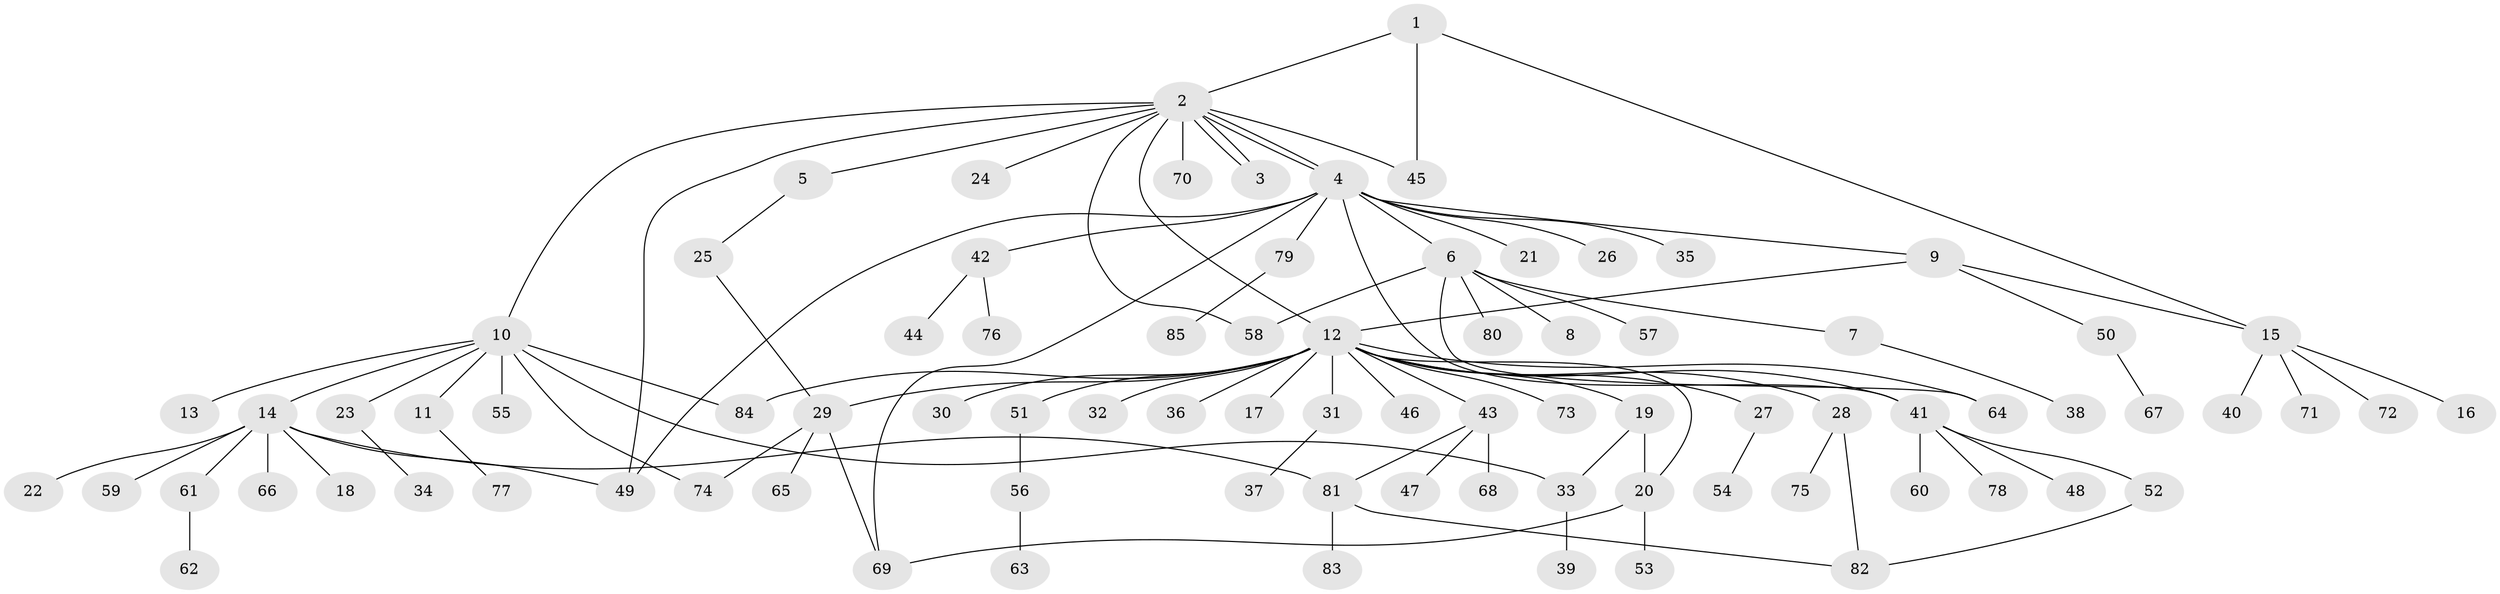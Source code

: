 // Generated by graph-tools (version 1.1) at 2025/49/03/09/25 03:49:58]
// undirected, 85 vertices, 104 edges
graph export_dot {
graph [start="1"]
  node [color=gray90,style=filled];
  1;
  2;
  3;
  4;
  5;
  6;
  7;
  8;
  9;
  10;
  11;
  12;
  13;
  14;
  15;
  16;
  17;
  18;
  19;
  20;
  21;
  22;
  23;
  24;
  25;
  26;
  27;
  28;
  29;
  30;
  31;
  32;
  33;
  34;
  35;
  36;
  37;
  38;
  39;
  40;
  41;
  42;
  43;
  44;
  45;
  46;
  47;
  48;
  49;
  50;
  51;
  52;
  53;
  54;
  55;
  56;
  57;
  58;
  59;
  60;
  61;
  62;
  63;
  64;
  65;
  66;
  67;
  68;
  69;
  70;
  71;
  72;
  73;
  74;
  75;
  76;
  77;
  78;
  79;
  80;
  81;
  82;
  83;
  84;
  85;
  1 -- 2;
  1 -- 15;
  1 -- 45;
  2 -- 3;
  2 -- 3;
  2 -- 4;
  2 -- 4;
  2 -- 5;
  2 -- 10;
  2 -- 12;
  2 -- 24;
  2 -- 45;
  2 -- 49;
  2 -- 58;
  2 -- 70;
  4 -- 6;
  4 -- 9;
  4 -- 21;
  4 -- 26;
  4 -- 35;
  4 -- 41;
  4 -- 42;
  4 -- 49;
  4 -- 69;
  4 -- 79;
  5 -- 25;
  6 -- 7;
  6 -- 8;
  6 -- 57;
  6 -- 58;
  6 -- 64;
  6 -- 80;
  7 -- 38;
  9 -- 12;
  9 -- 15;
  9 -- 50;
  10 -- 11;
  10 -- 13;
  10 -- 14;
  10 -- 23;
  10 -- 33;
  10 -- 55;
  10 -- 74;
  10 -- 84;
  11 -- 77;
  12 -- 17;
  12 -- 19;
  12 -- 20;
  12 -- 27;
  12 -- 28;
  12 -- 29;
  12 -- 30;
  12 -- 31;
  12 -- 32;
  12 -- 36;
  12 -- 41;
  12 -- 43;
  12 -- 46;
  12 -- 51;
  12 -- 64;
  12 -- 73;
  12 -- 84;
  14 -- 18;
  14 -- 22;
  14 -- 49;
  14 -- 59;
  14 -- 61;
  14 -- 66;
  14 -- 81;
  15 -- 16;
  15 -- 40;
  15 -- 71;
  15 -- 72;
  19 -- 20;
  19 -- 33;
  20 -- 53;
  20 -- 69;
  23 -- 34;
  25 -- 29;
  27 -- 54;
  28 -- 75;
  28 -- 82;
  29 -- 65;
  29 -- 69;
  29 -- 74;
  31 -- 37;
  33 -- 39;
  41 -- 48;
  41 -- 52;
  41 -- 60;
  41 -- 78;
  42 -- 44;
  42 -- 76;
  43 -- 47;
  43 -- 68;
  43 -- 81;
  50 -- 67;
  51 -- 56;
  52 -- 82;
  56 -- 63;
  61 -- 62;
  79 -- 85;
  81 -- 82;
  81 -- 83;
}
